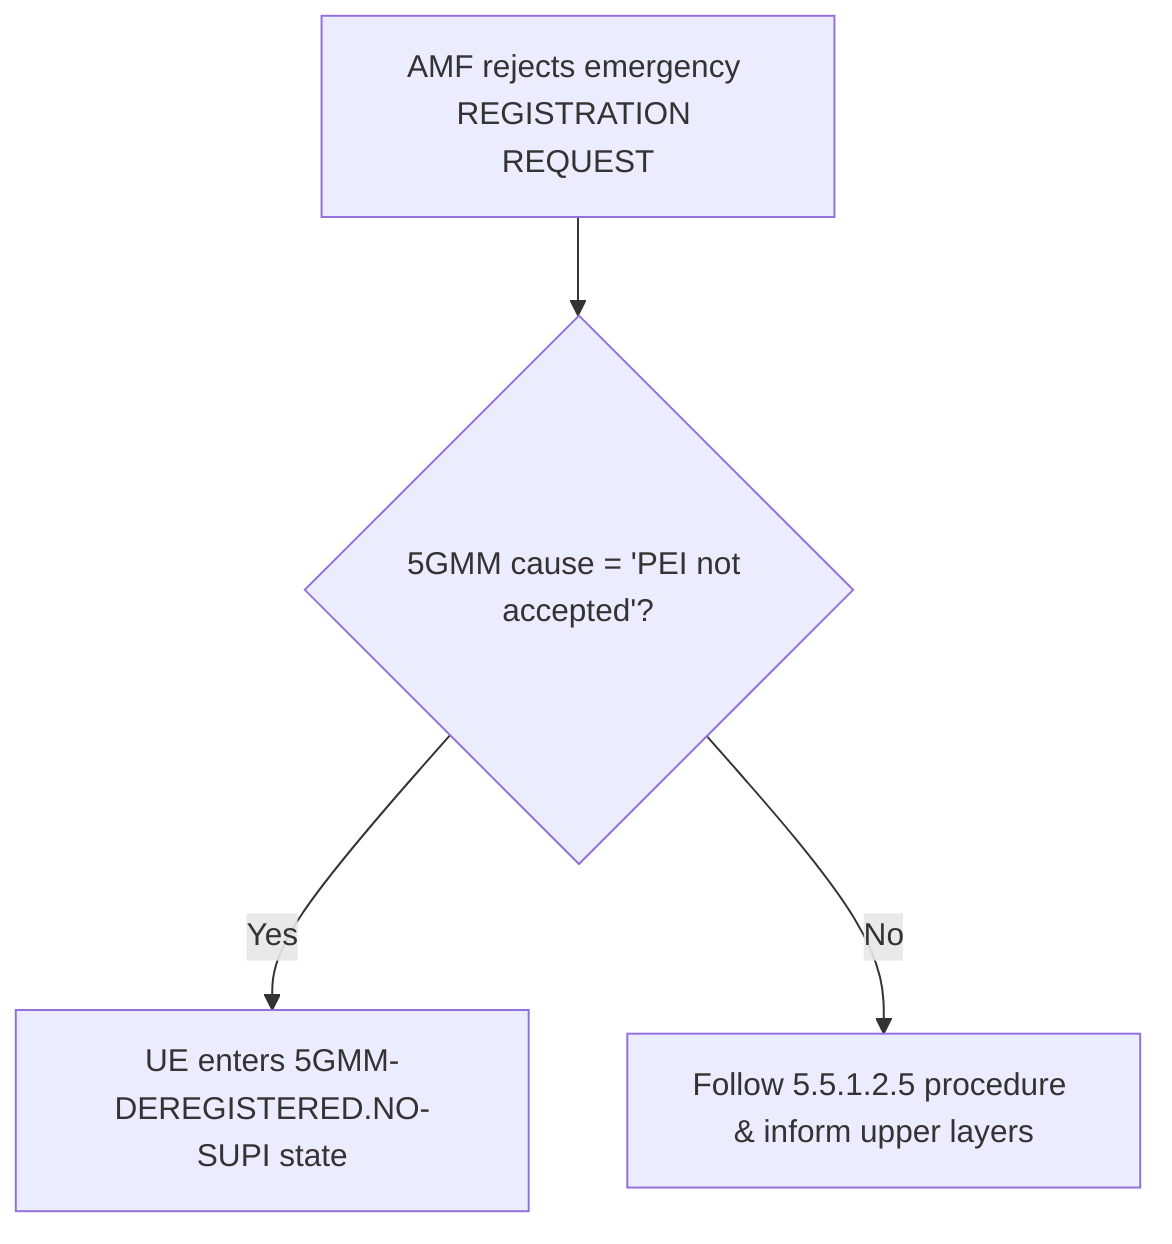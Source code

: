 %% **Sub-Procedure 5: 5.5.1.2.6 Initial registration for emergency services not accepted by the network**

%% * **Key Information:**  Handles rejection of emergency service registration requests.  If the cause is "PEI not accepted," the UE enters a specific state. Otherwise, it follows the general registration rejection procedure and informs upper layers of the failure. Additional actions are specified for shared networks.


%% * **Mermaid Flowchart:**

%% ```mermaid
graph TD
    A["AMF rejects emergency REGISTRATION REQUEST"] --> B{"5GMM cause = 'PEI not accepted'?"};
    B -- Yes --> C["UE enters 5GMM-DEREGISTERED.NO-SUPI state"];
    B -- No --> D["Follow 5.5.1.2.5 procedure & inform upper layers"];
